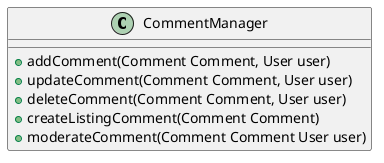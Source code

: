 @startuml CommentManager

class CommentManager{

    + addComment(Comment Comment, User user)
    + updateComment(Comment Comment, User user)
    + deleteComment(Comment Comment, User user)
    + createListingComment(Comment Comment)
    + moderateComment(Comment Comment User user)

}